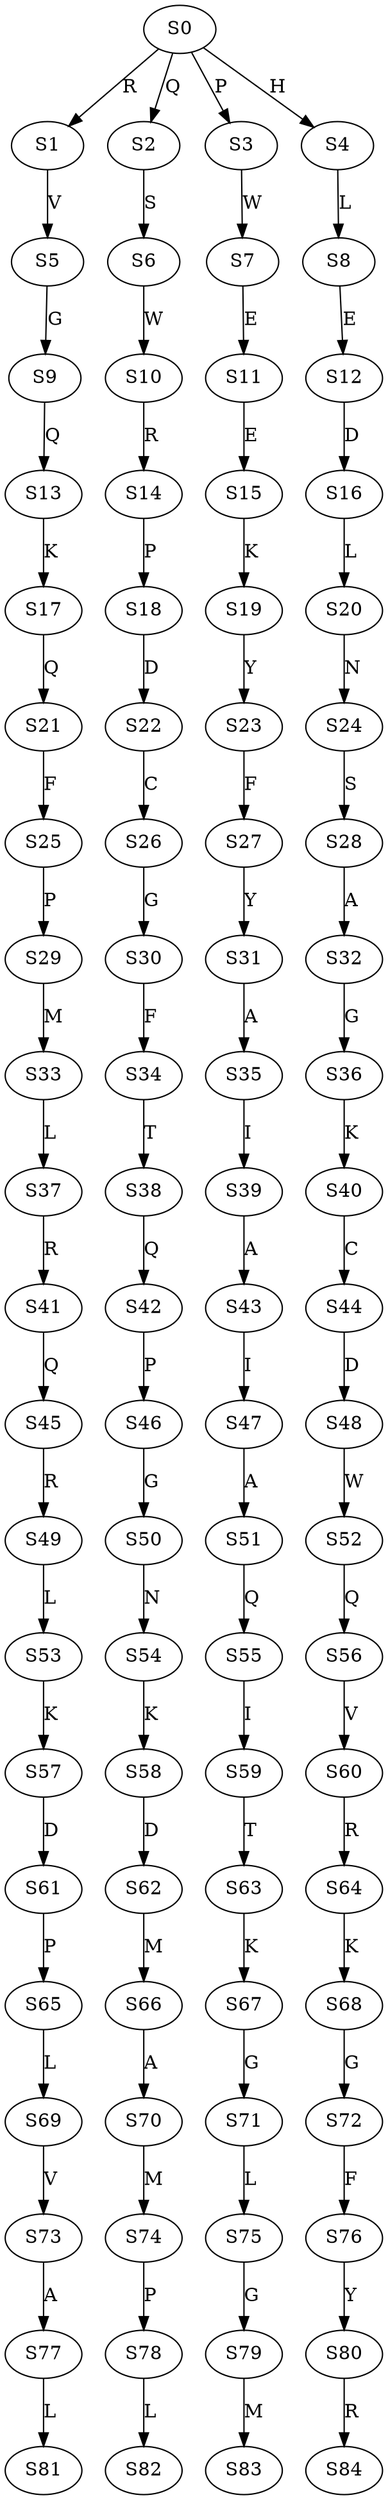 strict digraph  {
	S0 -> S1 [ label = R ];
	S0 -> S2 [ label = Q ];
	S0 -> S3 [ label = P ];
	S0 -> S4 [ label = H ];
	S1 -> S5 [ label = V ];
	S2 -> S6 [ label = S ];
	S3 -> S7 [ label = W ];
	S4 -> S8 [ label = L ];
	S5 -> S9 [ label = G ];
	S6 -> S10 [ label = W ];
	S7 -> S11 [ label = E ];
	S8 -> S12 [ label = E ];
	S9 -> S13 [ label = Q ];
	S10 -> S14 [ label = R ];
	S11 -> S15 [ label = E ];
	S12 -> S16 [ label = D ];
	S13 -> S17 [ label = K ];
	S14 -> S18 [ label = P ];
	S15 -> S19 [ label = K ];
	S16 -> S20 [ label = L ];
	S17 -> S21 [ label = Q ];
	S18 -> S22 [ label = D ];
	S19 -> S23 [ label = Y ];
	S20 -> S24 [ label = N ];
	S21 -> S25 [ label = F ];
	S22 -> S26 [ label = C ];
	S23 -> S27 [ label = F ];
	S24 -> S28 [ label = S ];
	S25 -> S29 [ label = P ];
	S26 -> S30 [ label = G ];
	S27 -> S31 [ label = Y ];
	S28 -> S32 [ label = A ];
	S29 -> S33 [ label = M ];
	S30 -> S34 [ label = F ];
	S31 -> S35 [ label = A ];
	S32 -> S36 [ label = G ];
	S33 -> S37 [ label = L ];
	S34 -> S38 [ label = T ];
	S35 -> S39 [ label = I ];
	S36 -> S40 [ label = K ];
	S37 -> S41 [ label = R ];
	S38 -> S42 [ label = Q ];
	S39 -> S43 [ label = A ];
	S40 -> S44 [ label = C ];
	S41 -> S45 [ label = Q ];
	S42 -> S46 [ label = P ];
	S43 -> S47 [ label = I ];
	S44 -> S48 [ label = D ];
	S45 -> S49 [ label = R ];
	S46 -> S50 [ label = G ];
	S47 -> S51 [ label = A ];
	S48 -> S52 [ label = W ];
	S49 -> S53 [ label = L ];
	S50 -> S54 [ label = N ];
	S51 -> S55 [ label = Q ];
	S52 -> S56 [ label = Q ];
	S53 -> S57 [ label = K ];
	S54 -> S58 [ label = K ];
	S55 -> S59 [ label = I ];
	S56 -> S60 [ label = V ];
	S57 -> S61 [ label = D ];
	S58 -> S62 [ label = D ];
	S59 -> S63 [ label = T ];
	S60 -> S64 [ label = R ];
	S61 -> S65 [ label = P ];
	S62 -> S66 [ label = M ];
	S63 -> S67 [ label = K ];
	S64 -> S68 [ label = K ];
	S65 -> S69 [ label = L ];
	S66 -> S70 [ label = A ];
	S67 -> S71 [ label = G ];
	S68 -> S72 [ label = G ];
	S69 -> S73 [ label = V ];
	S70 -> S74 [ label = M ];
	S71 -> S75 [ label = L ];
	S72 -> S76 [ label = F ];
	S73 -> S77 [ label = A ];
	S74 -> S78 [ label = P ];
	S75 -> S79 [ label = G ];
	S76 -> S80 [ label = Y ];
	S77 -> S81 [ label = L ];
	S78 -> S82 [ label = L ];
	S79 -> S83 [ label = M ];
	S80 -> S84 [ label = R ];
}
